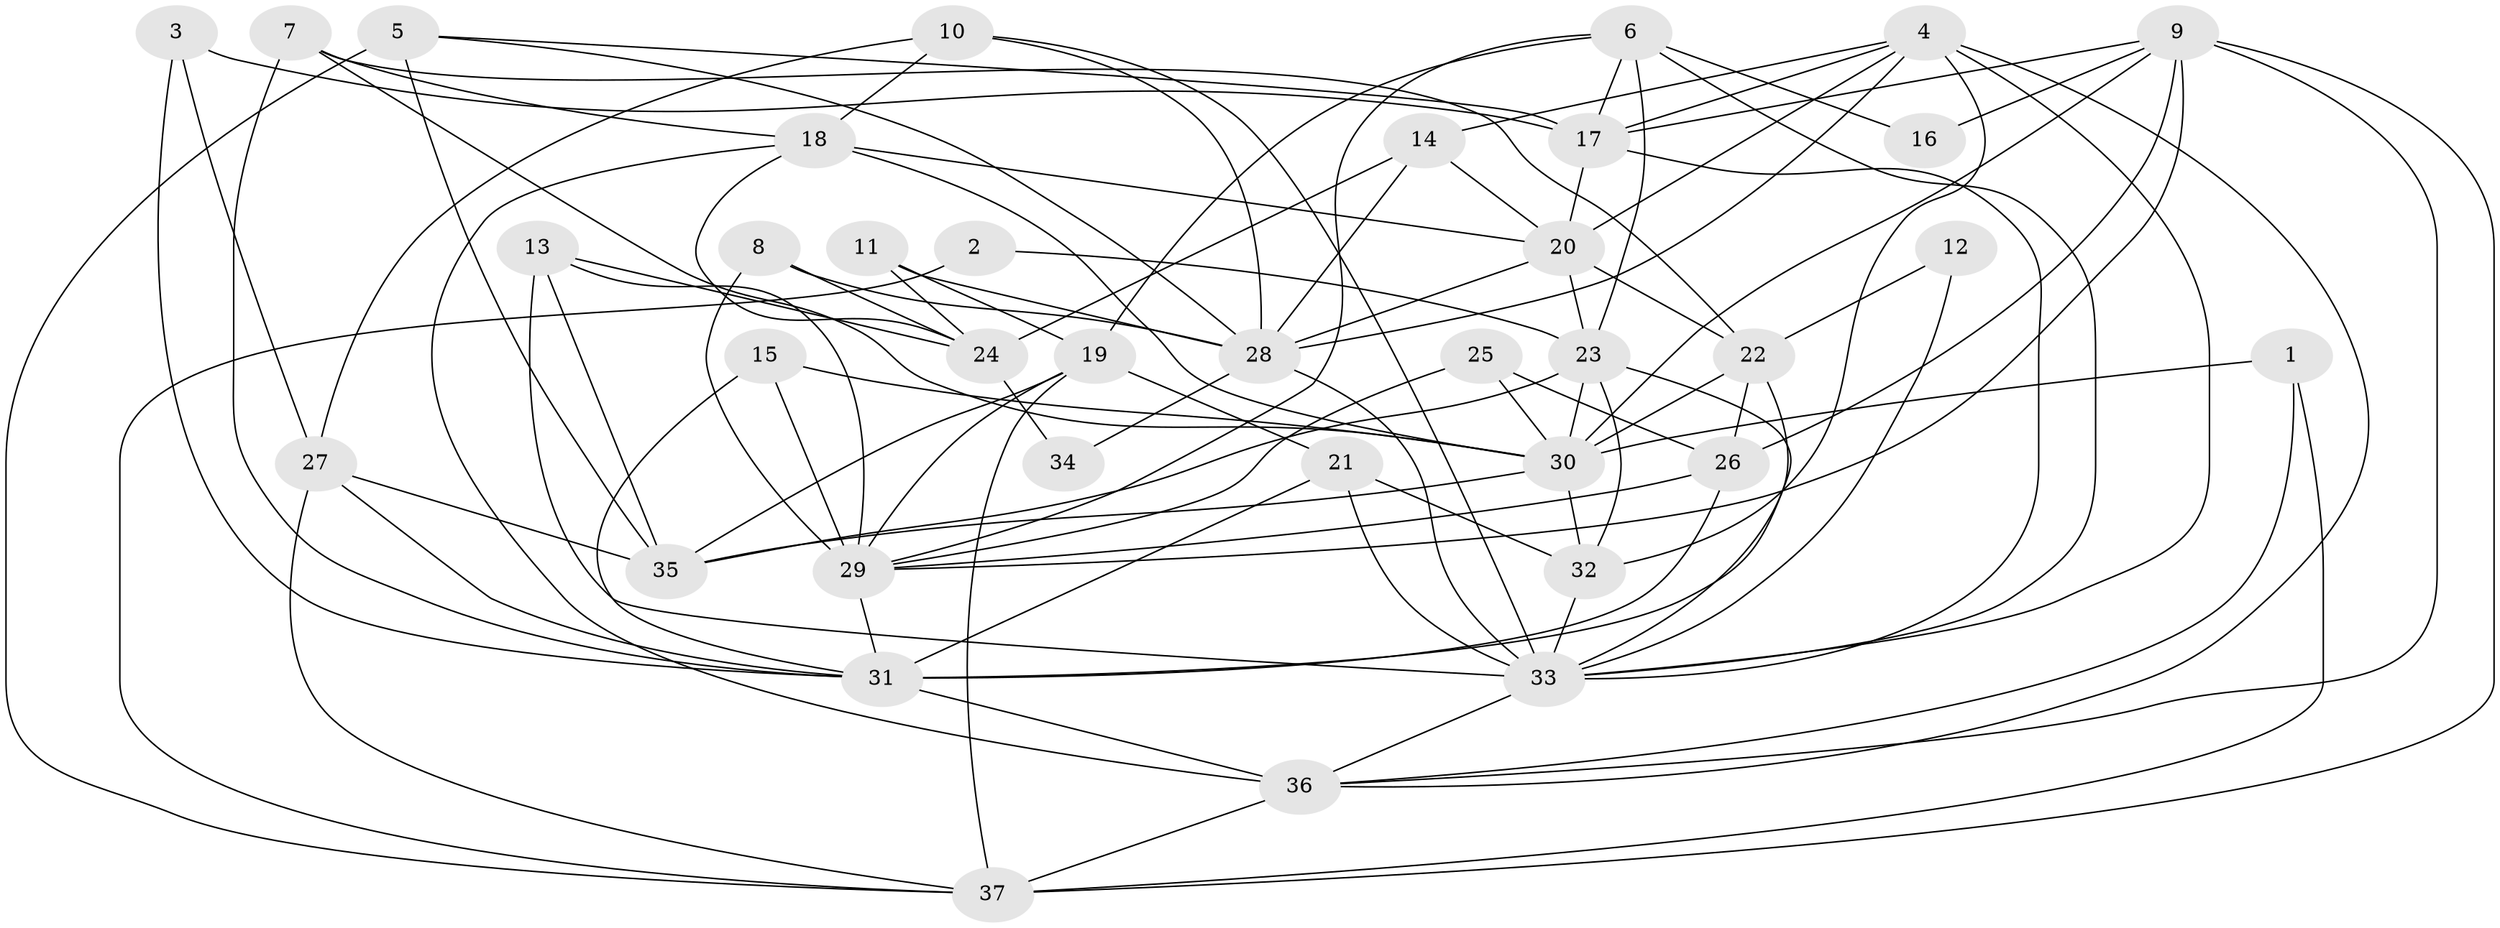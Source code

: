 // original degree distribution, {3: 0.2876712328767123, 2: 0.136986301369863, 4: 0.2328767123287671, 5: 0.1780821917808219, 6: 0.1095890410958904, 7: 0.0547945205479452}
// Generated by graph-tools (version 1.1) at 2025/26/03/09/25 03:26:18]
// undirected, 37 vertices, 99 edges
graph export_dot {
graph [start="1"]
  node [color=gray90,style=filled];
  1;
  2;
  3;
  4;
  5;
  6;
  7;
  8;
  9;
  10;
  11;
  12;
  13;
  14;
  15;
  16;
  17;
  18;
  19;
  20;
  21;
  22;
  23;
  24;
  25;
  26;
  27;
  28;
  29;
  30;
  31;
  32;
  33;
  34;
  35;
  36;
  37;
  1 -- 30 [weight=1.0];
  1 -- 36 [weight=1.0];
  1 -- 37 [weight=1.0];
  2 -- 23 [weight=1.0];
  2 -- 37 [weight=1.0];
  3 -- 17 [weight=1.0];
  3 -- 27 [weight=1.0];
  3 -- 31 [weight=1.0];
  4 -- 14 [weight=1.0];
  4 -- 17 [weight=1.0];
  4 -- 20 [weight=1.0];
  4 -- 28 [weight=1.0];
  4 -- 32 [weight=2.0];
  4 -- 33 [weight=1.0];
  4 -- 36 [weight=1.0];
  5 -- 17 [weight=1.0];
  5 -- 28 [weight=1.0];
  5 -- 35 [weight=2.0];
  5 -- 37 [weight=1.0];
  6 -- 16 [weight=1.0];
  6 -- 17 [weight=1.0];
  6 -- 19 [weight=1.0];
  6 -- 23 [weight=1.0];
  6 -- 29 [weight=1.0];
  6 -- 33 [weight=1.0];
  7 -- 18 [weight=1.0];
  7 -- 22 [weight=1.0];
  7 -- 30 [weight=1.0];
  7 -- 31 [weight=1.0];
  8 -- 24 [weight=1.0];
  8 -- 28 [weight=1.0];
  8 -- 29 [weight=1.0];
  9 -- 16 [weight=1.0];
  9 -- 17 [weight=1.0];
  9 -- 26 [weight=1.0];
  9 -- 29 [weight=1.0];
  9 -- 30 [weight=1.0];
  9 -- 36 [weight=1.0];
  9 -- 37 [weight=1.0];
  10 -- 18 [weight=1.0];
  10 -- 27 [weight=1.0];
  10 -- 28 [weight=1.0];
  10 -- 33 [weight=1.0];
  11 -- 19 [weight=1.0];
  11 -- 24 [weight=1.0];
  11 -- 28 [weight=1.0];
  12 -- 22 [weight=1.0];
  12 -- 33 [weight=1.0];
  13 -- 24 [weight=1.0];
  13 -- 29 [weight=2.0];
  13 -- 33 [weight=1.0];
  13 -- 35 [weight=1.0];
  14 -- 20 [weight=1.0];
  14 -- 24 [weight=1.0];
  14 -- 28 [weight=1.0];
  15 -- 29 [weight=2.0];
  15 -- 30 [weight=1.0];
  15 -- 31 [weight=1.0];
  17 -- 20 [weight=1.0];
  17 -- 33 [weight=2.0];
  18 -- 20 [weight=1.0];
  18 -- 24 [weight=1.0];
  18 -- 30 [weight=1.0];
  18 -- 36 [weight=1.0];
  19 -- 21 [weight=1.0];
  19 -- 29 [weight=1.0];
  19 -- 35 [weight=1.0];
  19 -- 37 [weight=1.0];
  20 -- 22 [weight=1.0];
  20 -- 23 [weight=1.0];
  20 -- 28 [weight=1.0];
  21 -- 31 [weight=1.0];
  21 -- 32 [weight=1.0];
  21 -- 33 [weight=3.0];
  22 -- 26 [weight=1.0];
  22 -- 30 [weight=1.0];
  22 -- 31 [weight=1.0];
  23 -- 30 [weight=1.0];
  23 -- 32 [weight=1.0];
  23 -- 33 [weight=1.0];
  23 -- 35 [weight=2.0];
  24 -- 34 [weight=1.0];
  25 -- 26 [weight=1.0];
  25 -- 29 [weight=1.0];
  25 -- 30 [weight=2.0];
  26 -- 29 [weight=1.0];
  26 -- 31 [weight=1.0];
  27 -- 31 [weight=1.0];
  27 -- 35 [weight=1.0];
  27 -- 37 [weight=1.0];
  28 -- 33 [weight=1.0];
  28 -- 34 [weight=1.0];
  29 -- 31 [weight=1.0];
  30 -- 32 [weight=1.0];
  30 -- 35 [weight=1.0];
  31 -- 36 [weight=2.0];
  32 -- 33 [weight=1.0];
  33 -- 36 [weight=1.0];
  36 -- 37 [weight=1.0];
}
